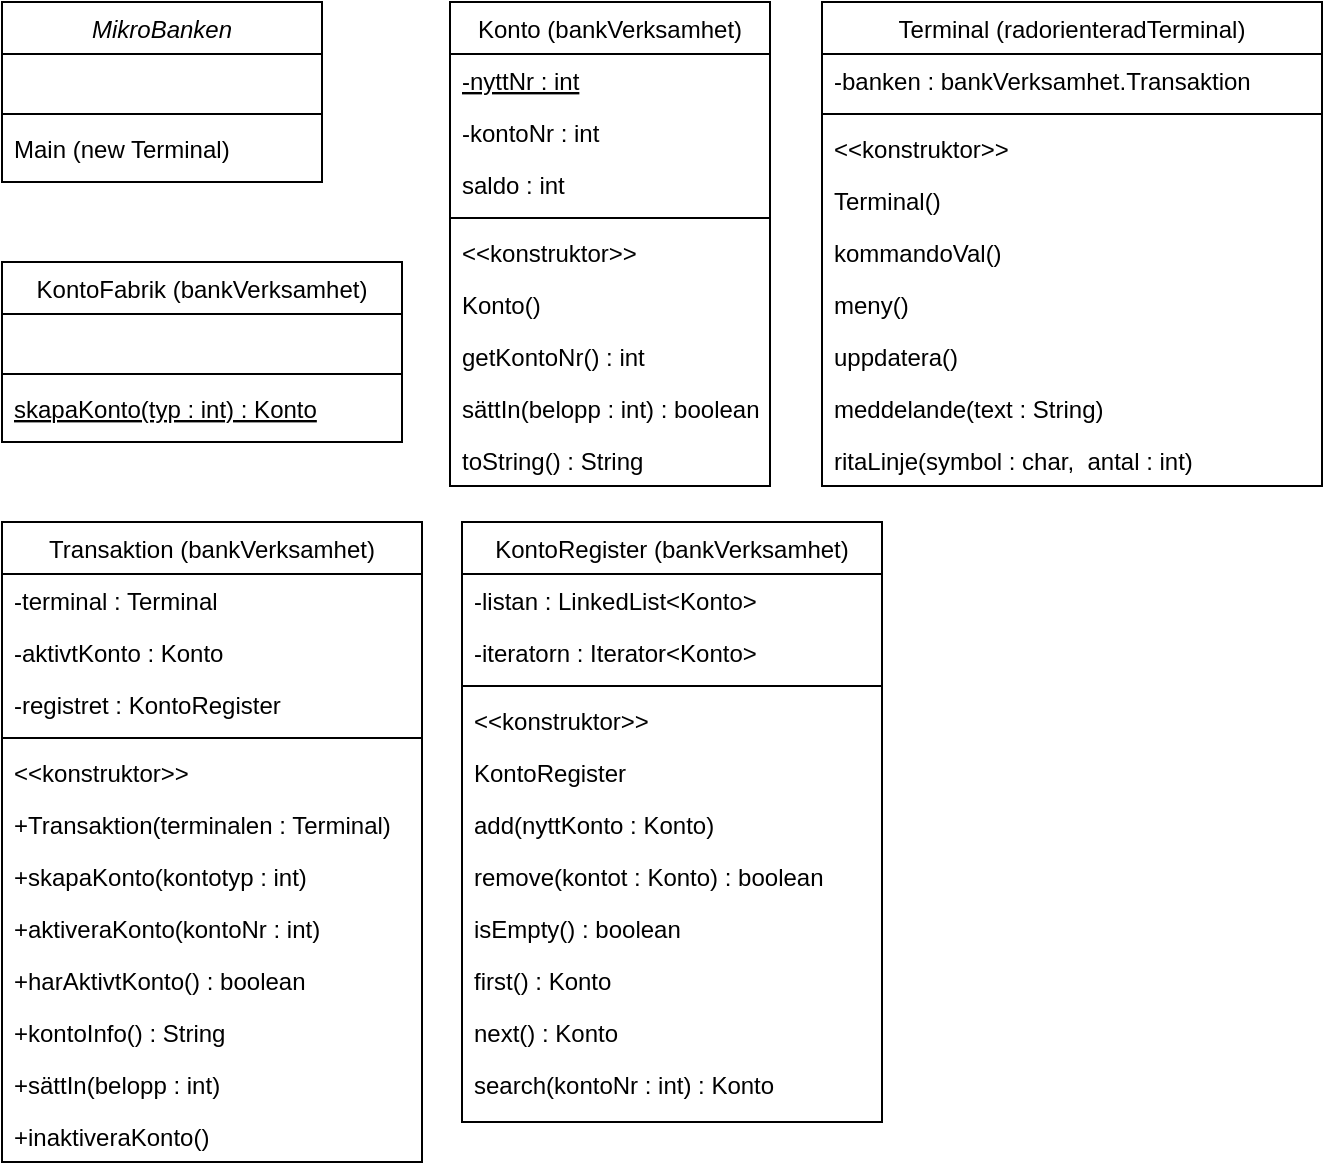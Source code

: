 <mxfile version="14.2.3" type="github">
  <diagram id="C5RBs43oDa-KdzZeNtuy" name="Page-1">
    <mxGraphModel dx="709" dy="406" grid="1" gridSize="10" guides="1" tooltips="1" connect="1" arrows="1" fold="1" page="1" pageScale="1" pageWidth="827" pageHeight="1169" math="0" shadow="0">
      <root>
        <mxCell id="WIyWlLk6GJQsqaUBKTNV-0" />
        <mxCell id="WIyWlLk6GJQsqaUBKTNV-1" parent="WIyWlLk6GJQsqaUBKTNV-0" />
        <mxCell id="zkfFHV4jXpPFQw0GAbJ--0" value="MikroBanken" style="swimlane;fontStyle=2;align=center;verticalAlign=top;childLayout=stackLayout;horizontal=1;startSize=26;horizontalStack=0;resizeParent=1;resizeLast=0;collapsible=1;marginBottom=0;rounded=0;shadow=0;strokeWidth=1;" parent="WIyWlLk6GJQsqaUBKTNV-1" vertex="1">
          <mxGeometry x="30" y="30" width="160" height="90" as="geometry">
            <mxRectangle x="230" y="140" width="160" height="26" as="alternateBounds" />
          </mxGeometry>
        </mxCell>
        <mxCell id="zkfFHV4jXpPFQw0GAbJ--3" value=" " style="text;align=left;verticalAlign=top;spacingLeft=4;spacingRight=4;overflow=hidden;rotatable=0;points=[[0,0.5],[1,0.5]];portConstraint=eastwest;rounded=0;shadow=0;html=0;" parent="zkfFHV4jXpPFQw0GAbJ--0" vertex="1">
          <mxGeometry y="26" width="160" height="26" as="geometry" />
        </mxCell>
        <mxCell id="zkfFHV4jXpPFQw0GAbJ--4" value="" style="line;html=1;strokeWidth=1;align=left;verticalAlign=middle;spacingTop=-1;spacingLeft=3;spacingRight=3;rotatable=0;labelPosition=right;points=[];portConstraint=eastwest;" parent="zkfFHV4jXpPFQw0GAbJ--0" vertex="1">
          <mxGeometry y="52" width="160" height="8" as="geometry" />
        </mxCell>
        <mxCell id="zkfFHV4jXpPFQw0GAbJ--5" value="Main (new Terminal)" style="text;align=left;verticalAlign=top;spacingLeft=4;spacingRight=4;overflow=hidden;rotatable=0;points=[[0,0.5],[1,0.5]];portConstraint=eastwest;" parent="zkfFHV4jXpPFQw0GAbJ--0" vertex="1">
          <mxGeometry y="60" width="160" height="26" as="geometry" />
        </mxCell>
        <mxCell id="zkfFHV4jXpPFQw0GAbJ--6" value="KontoFabrik (bankVerksamhet)" style="swimlane;fontStyle=0;align=center;verticalAlign=top;childLayout=stackLayout;horizontal=1;startSize=26;horizontalStack=0;resizeParent=1;resizeLast=0;collapsible=1;marginBottom=0;rounded=0;shadow=0;strokeWidth=1;" parent="WIyWlLk6GJQsqaUBKTNV-1" vertex="1">
          <mxGeometry x="30" y="160" width="200" height="90" as="geometry">
            <mxRectangle x="130" y="380" width="160" height="26" as="alternateBounds" />
          </mxGeometry>
        </mxCell>
        <mxCell id="zkfFHV4jXpPFQw0GAbJ--8" value=" " style="text;align=left;verticalAlign=top;spacingLeft=4;spacingRight=4;overflow=hidden;rotatable=0;points=[[0,0.5],[1,0.5]];portConstraint=eastwest;rounded=0;shadow=0;html=0;" parent="zkfFHV4jXpPFQw0GAbJ--6" vertex="1">
          <mxGeometry y="26" width="200" height="26" as="geometry" />
        </mxCell>
        <mxCell id="zkfFHV4jXpPFQw0GAbJ--9" value="" style="line;html=1;strokeWidth=1;align=left;verticalAlign=middle;spacingTop=-1;spacingLeft=3;spacingRight=3;rotatable=0;labelPosition=right;points=[];portConstraint=eastwest;" parent="zkfFHV4jXpPFQw0GAbJ--6" vertex="1">
          <mxGeometry y="52" width="200" height="8" as="geometry" />
        </mxCell>
        <mxCell id="zkfFHV4jXpPFQw0GAbJ--10" value="skapaKonto(typ : int) : Konto" style="text;align=left;verticalAlign=top;spacingLeft=4;spacingRight=4;overflow=hidden;rotatable=0;points=[[0,0.5],[1,0.5]];portConstraint=eastwest;fontStyle=4" parent="zkfFHV4jXpPFQw0GAbJ--6" vertex="1">
          <mxGeometry y="60" width="200" height="26" as="geometry" />
        </mxCell>
        <mxCell id="zkfFHV4jXpPFQw0GAbJ--17" value="Konto (bankVerksamhet)" style="swimlane;fontStyle=0;align=center;verticalAlign=top;childLayout=stackLayout;horizontal=1;startSize=26;horizontalStack=0;resizeParent=1;resizeLast=0;collapsible=1;marginBottom=0;rounded=0;shadow=0;strokeWidth=1;" parent="WIyWlLk6GJQsqaUBKTNV-1" vertex="1">
          <mxGeometry x="254" y="30" width="160" height="242" as="geometry">
            <mxRectangle x="550" y="140" width="160" height="26" as="alternateBounds" />
          </mxGeometry>
        </mxCell>
        <mxCell id="zkfFHV4jXpPFQw0GAbJ--18" value="-nyttNr : int" style="text;align=left;verticalAlign=top;spacingLeft=4;spacingRight=4;overflow=hidden;rotatable=0;points=[[0,0.5],[1,0.5]];portConstraint=eastwest;fontStyle=4" parent="zkfFHV4jXpPFQw0GAbJ--17" vertex="1">
          <mxGeometry y="26" width="160" height="26" as="geometry" />
        </mxCell>
        <mxCell id="zkfFHV4jXpPFQw0GAbJ--19" value="-kontoNr : int" style="text;align=left;verticalAlign=top;spacingLeft=4;spacingRight=4;overflow=hidden;rotatable=0;points=[[0,0.5],[1,0.5]];portConstraint=eastwest;rounded=0;shadow=0;html=0;" parent="zkfFHV4jXpPFQw0GAbJ--17" vertex="1">
          <mxGeometry y="52" width="160" height="26" as="geometry" />
        </mxCell>
        <mxCell id="zkfFHV4jXpPFQw0GAbJ--20" value="saldo : int" style="text;align=left;verticalAlign=top;spacingLeft=4;spacingRight=4;overflow=hidden;rotatable=0;points=[[0,0.5],[1,0.5]];portConstraint=eastwest;rounded=0;shadow=0;html=0;" parent="zkfFHV4jXpPFQw0GAbJ--17" vertex="1">
          <mxGeometry y="78" width="160" height="26" as="geometry" />
        </mxCell>
        <mxCell id="zkfFHV4jXpPFQw0GAbJ--23" value="" style="line;html=1;strokeWidth=1;align=left;verticalAlign=middle;spacingTop=-1;spacingLeft=3;spacingRight=3;rotatable=0;labelPosition=right;points=[];portConstraint=eastwest;" parent="zkfFHV4jXpPFQw0GAbJ--17" vertex="1">
          <mxGeometry y="104" width="160" height="8" as="geometry" />
        </mxCell>
        <mxCell id="zkfFHV4jXpPFQw0GAbJ--24" value="&lt;&lt;konstruktor&gt;&gt;" style="text;align=left;verticalAlign=top;spacingLeft=4;spacingRight=4;overflow=hidden;rotatable=0;points=[[0,0.5],[1,0.5]];portConstraint=eastwest;" parent="zkfFHV4jXpPFQw0GAbJ--17" vertex="1">
          <mxGeometry y="112" width="160" height="26" as="geometry" />
        </mxCell>
        <mxCell id="zkfFHV4jXpPFQw0GAbJ--25" value="Konto()" style="text;align=left;verticalAlign=top;spacingLeft=4;spacingRight=4;overflow=hidden;rotatable=0;points=[[0,0.5],[1,0.5]];portConstraint=eastwest;" parent="zkfFHV4jXpPFQw0GAbJ--17" vertex="1">
          <mxGeometry y="138" width="160" height="26" as="geometry" />
        </mxCell>
        <mxCell id="RpCQzjK5pYoFoArACTxx-0" value="getKontoNr() : int" style="text;align=left;verticalAlign=top;spacingLeft=4;spacingRight=4;overflow=hidden;rotatable=0;points=[[0,0.5],[1,0.5]];portConstraint=eastwest;" parent="zkfFHV4jXpPFQw0GAbJ--17" vertex="1">
          <mxGeometry y="164" width="160" height="26" as="geometry" />
        </mxCell>
        <mxCell id="RpCQzjK5pYoFoArACTxx-2" value="sättIn(belopp : int) : boolean" style="text;align=left;verticalAlign=top;spacingLeft=4;spacingRight=4;overflow=hidden;rotatable=0;points=[[0,0.5],[1,0.5]];portConstraint=eastwest;" parent="zkfFHV4jXpPFQw0GAbJ--17" vertex="1">
          <mxGeometry y="190" width="160" height="26" as="geometry" />
        </mxCell>
        <mxCell id="RpCQzjK5pYoFoArACTxx-1" value="toString() : String" style="text;align=left;verticalAlign=top;spacingLeft=4;spacingRight=4;overflow=hidden;rotatable=0;points=[[0,0.5],[1,0.5]];portConstraint=eastwest;" parent="zkfFHV4jXpPFQw0GAbJ--17" vertex="1">
          <mxGeometry y="216" width="160" height="26" as="geometry" />
        </mxCell>
        <mxCell id="RpCQzjK5pYoFoArACTxx-3" value="Transaktion (bankVerksamhet)" style="swimlane;fontStyle=0;align=center;verticalAlign=top;childLayout=stackLayout;horizontal=1;startSize=26;horizontalStack=0;resizeParent=1;resizeLast=0;collapsible=1;marginBottom=0;rounded=0;shadow=0;strokeWidth=1;" parent="WIyWlLk6GJQsqaUBKTNV-1" vertex="1">
          <mxGeometry x="30" y="290" width="210" height="320" as="geometry">
            <mxRectangle x="550" y="140" width="160" height="26" as="alternateBounds" />
          </mxGeometry>
        </mxCell>
        <mxCell id="RpCQzjK5pYoFoArACTxx-5" value="-terminal : Terminal" style="text;align=left;verticalAlign=top;spacingLeft=4;spacingRight=4;overflow=hidden;rotatable=0;points=[[0,0.5],[1,0.5]];portConstraint=eastwest;rounded=0;shadow=0;html=0;" parent="RpCQzjK5pYoFoArACTxx-3" vertex="1">
          <mxGeometry y="26" width="210" height="26" as="geometry" />
        </mxCell>
        <mxCell id="RpCQzjK5pYoFoArACTxx-13" value="-aktivtKonto : Konto" style="text;align=left;verticalAlign=top;spacingLeft=4;spacingRight=4;overflow=hidden;rotatable=0;points=[[0,0.5],[1,0.5]];portConstraint=eastwest;rounded=0;shadow=0;html=0;" parent="RpCQzjK5pYoFoArACTxx-3" vertex="1">
          <mxGeometry y="52" width="210" height="26" as="geometry" />
        </mxCell>
        <mxCell id="RpCQzjK5pYoFoArACTxx-6" value="-registret : KontoRegister" style="text;align=left;verticalAlign=top;spacingLeft=4;spacingRight=4;overflow=hidden;rotatable=0;points=[[0,0.5],[1,0.5]];portConstraint=eastwest;rounded=0;shadow=0;html=0;" parent="RpCQzjK5pYoFoArACTxx-3" vertex="1">
          <mxGeometry y="78" width="210" height="26" as="geometry" />
        </mxCell>
        <mxCell id="RpCQzjK5pYoFoArACTxx-7" value="" style="line;html=1;strokeWidth=1;align=left;verticalAlign=middle;spacingTop=-1;spacingLeft=3;spacingRight=3;rotatable=0;labelPosition=right;points=[];portConstraint=eastwest;" parent="RpCQzjK5pYoFoArACTxx-3" vertex="1">
          <mxGeometry y="104" width="210" height="8" as="geometry" />
        </mxCell>
        <mxCell id="RpCQzjK5pYoFoArACTxx-8" value="&lt;&lt;konstruktor&gt;&gt;" style="text;align=left;verticalAlign=top;spacingLeft=4;spacingRight=4;overflow=hidden;rotatable=0;points=[[0,0.5],[1,0.5]];portConstraint=eastwest;" parent="RpCQzjK5pYoFoArACTxx-3" vertex="1">
          <mxGeometry y="112" width="210" height="26" as="geometry" />
        </mxCell>
        <mxCell id="RpCQzjK5pYoFoArACTxx-9" value="+Transaktion(terminalen : Terminal)" style="text;align=left;verticalAlign=top;spacingLeft=4;spacingRight=4;overflow=hidden;rotatable=0;points=[[0,0.5],[1,0.5]];portConstraint=eastwest;" parent="RpCQzjK5pYoFoArACTxx-3" vertex="1">
          <mxGeometry y="138" width="210" height="26" as="geometry" />
        </mxCell>
        <mxCell id="RpCQzjK5pYoFoArACTxx-10" value="+skapaKonto(kontotyp : int)" style="text;align=left;verticalAlign=top;spacingLeft=4;spacingRight=4;overflow=hidden;rotatable=0;points=[[0,0.5],[1,0.5]];portConstraint=eastwest;" parent="RpCQzjK5pYoFoArACTxx-3" vertex="1">
          <mxGeometry y="164" width="210" height="26" as="geometry" />
        </mxCell>
        <mxCell id="RpCQzjK5pYoFoArACTxx-11" value="+aktiveraKonto(kontoNr : int)" style="text;align=left;verticalAlign=top;spacingLeft=4;spacingRight=4;overflow=hidden;rotatable=0;points=[[0,0.5],[1,0.5]];portConstraint=eastwest;" parent="RpCQzjK5pYoFoArACTxx-3" vertex="1">
          <mxGeometry y="190" width="210" height="26" as="geometry" />
        </mxCell>
        <mxCell id="RpCQzjK5pYoFoArACTxx-16" value="+harAktivtKonto() : boolean" style="text;align=left;verticalAlign=top;spacingLeft=4;spacingRight=4;overflow=hidden;rotatable=0;points=[[0,0.5],[1,0.5]];portConstraint=eastwest;" parent="RpCQzjK5pYoFoArACTxx-3" vertex="1">
          <mxGeometry y="216" width="210" height="26" as="geometry" />
        </mxCell>
        <mxCell id="RpCQzjK5pYoFoArACTxx-15" value="+kontoInfo() : String" style="text;align=left;verticalAlign=top;spacingLeft=4;spacingRight=4;overflow=hidden;rotatable=0;points=[[0,0.5],[1,0.5]];portConstraint=eastwest;" parent="RpCQzjK5pYoFoArACTxx-3" vertex="1">
          <mxGeometry y="242" width="210" height="26" as="geometry" />
        </mxCell>
        <mxCell id="RpCQzjK5pYoFoArACTxx-14" value="+sättIn(belopp : int)" style="text;align=left;verticalAlign=top;spacingLeft=4;spacingRight=4;overflow=hidden;rotatable=0;points=[[0,0.5],[1,0.5]];portConstraint=eastwest;" parent="RpCQzjK5pYoFoArACTxx-3" vertex="1">
          <mxGeometry y="268" width="210" height="26" as="geometry" />
        </mxCell>
        <mxCell id="RpCQzjK5pYoFoArACTxx-12" value="+inaktiveraKonto()" style="text;align=left;verticalAlign=top;spacingLeft=4;spacingRight=4;overflow=hidden;rotatable=0;points=[[0,0.5],[1,0.5]];portConstraint=eastwest;" parent="RpCQzjK5pYoFoArACTxx-3" vertex="1">
          <mxGeometry y="294" width="210" height="26" as="geometry" />
        </mxCell>
        <mxCell id="RpCQzjK5pYoFoArACTxx-17" value="KontoRegister (bankVerksamhet)" style="swimlane;fontStyle=0;align=center;verticalAlign=top;childLayout=stackLayout;horizontal=1;startSize=26;horizontalStack=0;resizeParent=1;resizeLast=0;collapsible=1;marginBottom=0;rounded=0;shadow=0;strokeWidth=1;" parent="WIyWlLk6GJQsqaUBKTNV-1" vertex="1">
          <mxGeometry x="260" y="290" width="210" height="300" as="geometry">
            <mxRectangle x="550" y="140" width="160" height="26" as="alternateBounds" />
          </mxGeometry>
        </mxCell>
        <mxCell id="RpCQzjK5pYoFoArACTxx-18" value="-listan : LinkedList&lt;Konto&gt;" style="text;align=left;verticalAlign=top;spacingLeft=4;spacingRight=4;overflow=hidden;rotatable=0;points=[[0,0.5],[1,0.5]];portConstraint=eastwest;rounded=0;shadow=0;html=0;" parent="RpCQzjK5pYoFoArACTxx-17" vertex="1">
          <mxGeometry y="26" width="210" height="26" as="geometry" />
        </mxCell>
        <mxCell id="RpCQzjK5pYoFoArACTxx-19" value="-iteratorn : Iterator&lt;Konto&gt;" style="text;align=left;verticalAlign=top;spacingLeft=4;spacingRight=4;overflow=hidden;rotatable=0;points=[[0,0.5],[1,0.5]];portConstraint=eastwest;rounded=0;shadow=0;html=0;" parent="RpCQzjK5pYoFoArACTxx-17" vertex="1">
          <mxGeometry y="52" width="210" height="26" as="geometry" />
        </mxCell>
        <mxCell id="RpCQzjK5pYoFoArACTxx-21" value="" style="line;html=1;strokeWidth=1;align=left;verticalAlign=middle;spacingTop=-1;spacingLeft=3;spacingRight=3;rotatable=0;labelPosition=right;points=[];portConstraint=eastwest;" parent="RpCQzjK5pYoFoArACTxx-17" vertex="1">
          <mxGeometry y="78" width="210" height="8" as="geometry" />
        </mxCell>
        <mxCell id="RpCQzjK5pYoFoArACTxx-22" value="&lt;&lt;konstruktor&gt;&gt;" style="text;align=left;verticalAlign=top;spacingLeft=4;spacingRight=4;overflow=hidden;rotatable=0;points=[[0,0.5],[1,0.5]];portConstraint=eastwest;" parent="RpCQzjK5pYoFoArACTxx-17" vertex="1">
          <mxGeometry y="86" width="210" height="26" as="geometry" />
        </mxCell>
        <mxCell id="RpCQzjK5pYoFoArACTxx-23" value="KontoRegister" style="text;align=left;verticalAlign=top;spacingLeft=4;spacingRight=4;overflow=hidden;rotatable=0;points=[[0,0.5],[1,0.5]];portConstraint=eastwest;" parent="RpCQzjK5pYoFoArACTxx-17" vertex="1">
          <mxGeometry y="112" width="210" height="26" as="geometry" />
        </mxCell>
        <mxCell id="RpCQzjK5pYoFoArACTxx-24" value="add(nyttKonto : Konto)" style="text;align=left;verticalAlign=top;spacingLeft=4;spacingRight=4;overflow=hidden;rotatable=0;points=[[0,0.5],[1,0.5]];portConstraint=eastwest;" parent="RpCQzjK5pYoFoArACTxx-17" vertex="1">
          <mxGeometry y="138" width="210" height="26" as="geometry" />
        </mxCell>
        <mxCell id="RpCQzjK5pYoFoArACTxx-25" value="remove(kontot : Konto) : boolean" style="text;align=left;verticalAlign=top;spacingLeft=4;spacingRight=4;overflow=hidden;rotatable=0;points=[[0,0.5],[1,0.5]];portConstraint=eastwest;" parent="RpCQzjK5pYoFoArACTxx-17" vertex="1">
          <mxGeometry y="164" width="210" height="26" as="geometry" />
        </mxCell>
        <mxCell id="RpCQzjK5pYoFoArACTxx-26" value="isEmpty() : boolean" style="text;align=left;verticalAlign=top;spacingLeft=4;spacingRight=4;overflow=hidden;rotatable=0;points=[[0,0.5],[1,0.5]];portConstraint=eastwest;" parent="RpCQzjK5pYoFoArACTxx-17" vertex="1">
          <mxGeometry y="190" width="210" height="26" as="geometry" />
        </mxCell>
        <mxCell id="RpCQzjK5pYoFoArACTxx-27" value="first() : Konto" style="text;align=left;verticalAlign=top;spacingLeft=4;spacingRight=4;overflow=hidden;rotatable=0;points=[[0,0.5],[1,0.5]];portConstraint=eastwest;" parent="RpCQzjK5pYoFoArACTxx-17" vertex="1">
          <mxGeometry y="216" width="210" height="26" as="geometry" />
        </mxCell>
        <mxCell id="RpCQzjK5pYoFoArACTxx-28" value="next() : Konto" style="text;align=left;verticalAlign=top;spacingLeft=4;spacingRight=4;overflow=hidden;rotatable=0;points=[[0,0.5],[1,0.5]];portConstraint=eastwest;" parent="RpCQzjK5pYoFoArACTxx-17" vertex="1">
          <mxGeometry y="242" width="210" height="26" as="geometry" />
        </mxCell>
        <mxCell id="RpCQzjK5pYoFoArACTxx-43" value="search(kontoNr : int) : Konto" style="text;align=left;verticalAlign=top;spacingLeft=4;spacingRight=4;overflow=hidden;rotatable=0;points=[[0,0.5],[1,0.5]];portConstraint=eastwest;" parent="RpCQzjK5pYoFoArACTxx-17" vertex="1">
          <mxGeometry y="268" width="210" height="26" as="geometry" />
        </mxCell>
        <mxCell id="VI6SXhEICpmJCQ1Iv2Ra-0" value="Terminal (radorienteradTerminal)" style="swimlane;fontStyle=0;align=center;verticalAlign=top;childLayout=stackLayout;horizontal=1;startSize=26;horizontalStack=0;resizeParent=1;resizeLast=0;collapsible=1;marginBottom=0;rounded=0;shadow=0;strokeWidth=1;" vertex="1" parent="WIyWlLk6GJQsqaUBKTNV-1">
          <mxGeometry x="440" y="30" width="250" height="242" as="geometry">
            <mxRectangle x="550" y="140" width="160" height="26" as="alternateBounds" />
          </mxGeometry>
        </mxCell>
        <mxCell id="VI6SXhEICpmJCQ1Iv2Ra-1" value="-banken : bankVerksamhet.Transaktion" style="text;align=left;verticalAlign=top;spacingLeft=4;spacingRight=4;overflow=hidden;rotatable=0;points=[[0,0.5],[1,0.5]];portConstraint=eastwest;fontStyle=0" vertex="1" parent="VI6SXhEICpmJCQ1Iv2Ra-0">
          <mxGeometry y="26" width="250" height="26" as="geometry" />
        </mxCell>
        <mxCell id="VI6SXhEICpmJCQ1Iv2Ra-4" value="" style="line;html=1;strokeWidth=1;align=left;verticalAlign=middle;spacingTop=-1;spacingLeft=3;spacingRight=3;rotatable=0;labelPosition=right;points=[];portConstraint=eastwest;" vertex="1" parent="VI6SXhEICpmJCQ1Iv2Ra-0">
          <mxGeometry y="52" width="250" height="8" as="geometry" />
        </mxCell>
        <mxCell id="VI6SXhEICpmJCQ1Iv2Ra-5" value="&lt;&lt;konstruktor&gt;&gt;" style="text;align=left;verticalAlign=top;spacingLeft=4;spacingRight=4;overflow=hidden;rotatable=0;points=[[0,0.5],[1,0.5]];portConstraint=eastwest;" vertex="1" parent="VI6SXhEICpmJCQ1Iv2Ra-0">
          <mxGeometry y="60" width="250" height="26" as="geometry" />
        </mxCell>
        <mxCell id="VI6SXhEICpmJCQ1Iv2Ra-6" value="Terminal()" style="text;align=left;verticalAlign=top;spacingLeft=4;spacingRight=4;overflow=hidden;rotatable=0;points=[[0,0.5],[1,0.5]];portConstraint=eastwest;" vertex="1" parent="VI6SXhEICpmJCQ1Iv2Ra-0">
          <mxGeometry y="86" width="250" height="26" as="geometry" />
        </mxCell>
        <mxCell id="VI6SXhEICpmJCQ1Iv2Ra-7" value="kommandoVal()" style="text;align=left;verticalAlign=top;spacingLeft=4;spacingRight=4;overflow=hidden;rotatable=0;points=[[0,0.5],[1,0.5]];portConstraint=eastwest;" vertex="1" parent="VI6SXhEICpmJCQ1Iv2Ra-0">
          <mxGeometry y="112" width="250" height="26" as="geometry" />
        </mxCell>
        <mxCell id="VI6SXhEICpmJCQ1Iv2Ra-8" value="meny()" style="text;align=left;verticalAlign=top;spacingLeft=4;spacingRight=4;overflow=hidden;rotatable=0;points=[[0,0.5],[1,0.5]];portConstraint=eastwest;" vertex="1" parent="VI6SXhEICpmJCQ1Iv2Ra-0">
          <mxGeometry y="138" width="250" height="26" as="geometry" />
        </mxCell>
        <mxCell id="VI6SXhEICpmJCQ1Iv2Ra-9" value="uppdatera()" style="text;align=left;verticalAlign=top;spacingLeft=4;spacingRight=4;overflow=hidden;rotatable=0;points=[[0,0.5],[1,0.5]];portConstraint=eastwest;" vertex="1" parent="VI6SXhEICpmJCQ1Iv2Ra-0">
          <mxGeometry y="164" width="250" height="26" as="geometry" />
        </mxCell>
        <mxCell id="VI6SXhEICpmJCQ1Iv2Ra-10" value="meddelande(text : String)" style="text;align=left;verticalAlign=top;spacingLeft=4;spacingRight=4;overflow=hidden;rotatable=0;points=[[0,0.5],[1,0.5]];portConstraint=eastwest;" vertex="1" parent="VI6SXhEICpmJCQ1Iv2Ra-0">
          <mxGeometry y="190" width="250" height="26" as="geometry" />
        </mxCell>
        <mxCell id="VI6SXhEICpmJCQ1Iv2Ra-11" value="ritaLinje(symbol : char,  antal : int)" style="text;align=left;verticalAlign=top;spacingLeft=4;spacingRight=4;overflow=hidden;rotatable=0;points=[[0,0.5],[1,0.5]];portConstraint=eastwest;" vertex="1" parent="VI6SXhEICpmJCQ1Iv2Ra-0">
          <mxGeometry y="216" width="250" height="26" as="geometry" />
        </mxCell>
      </root>
    </mxGraphModel>
  </diagram>
</mxfile>
